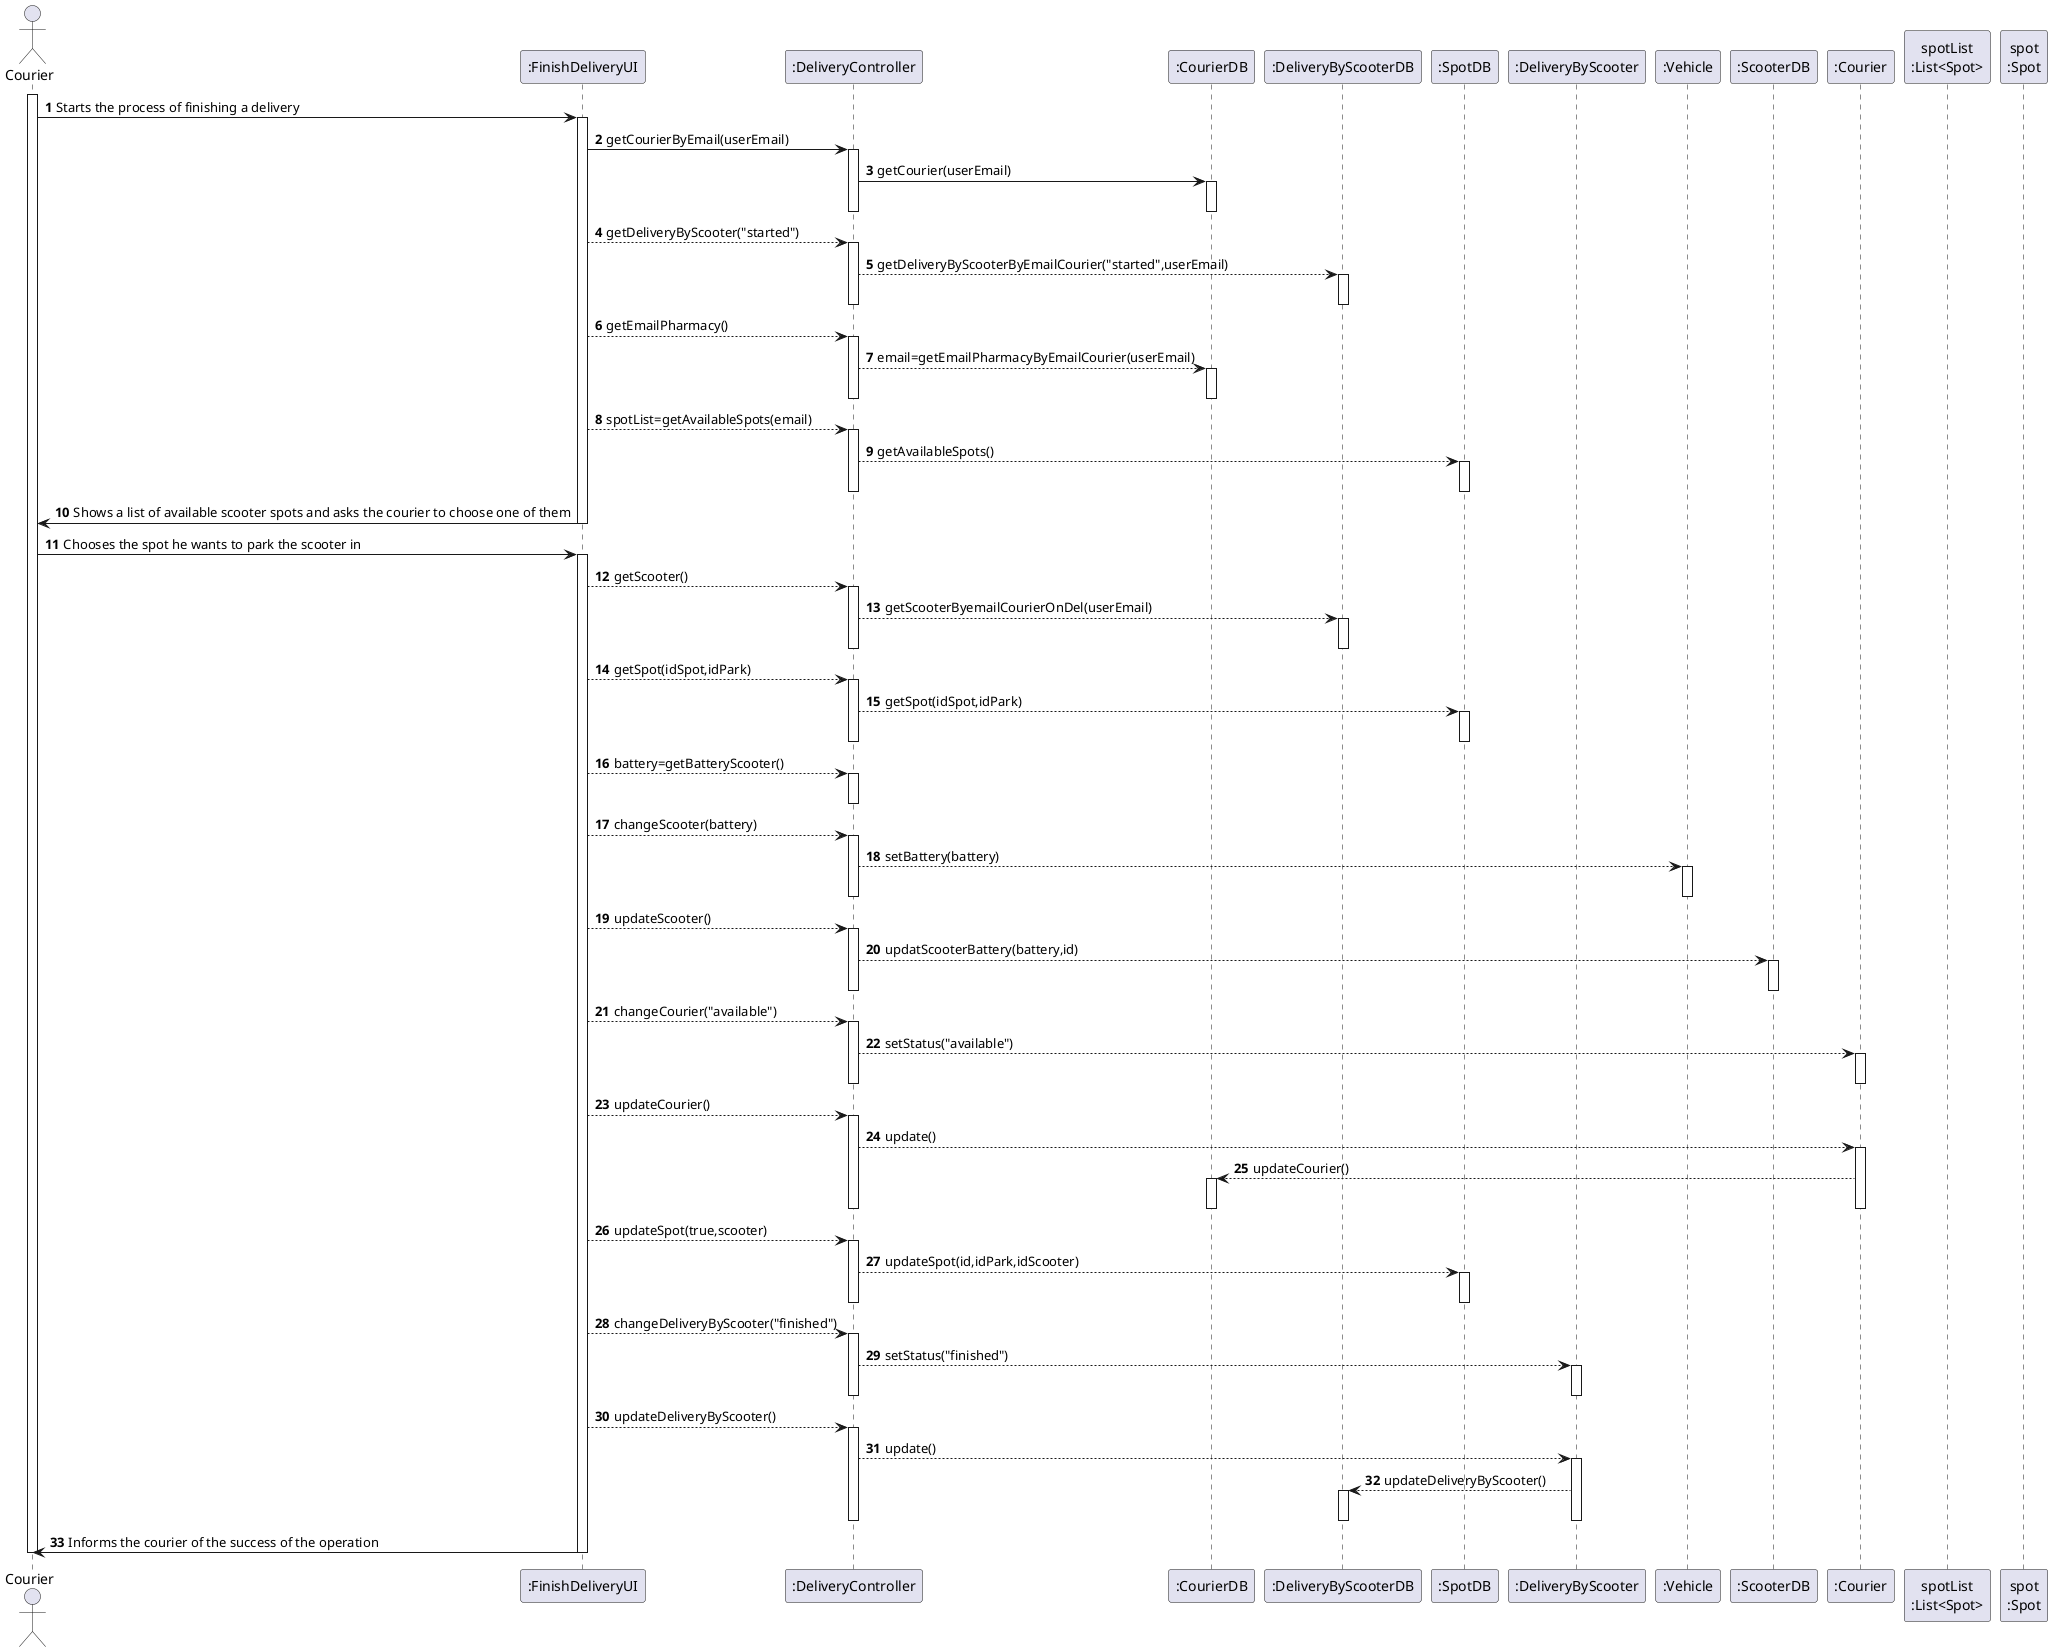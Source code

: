 @startuml
autonumber
'hide footbox
actor "Courier" as COU

participant ":FinishDeliveryUI" as UI
participant ":DeliveryController" as CTRL
participant ":CourierDB" as CDB
participant ":DeliveryByScooterDB" as DSCOODB
participant ":SpotDB" as SPOTDB
participant ":DeliveryByScooter" as DSCOO
participant ":Vehicle" as VE
participant ":ScooterDB"  as SDB
participant ":Courier" as COURIER
participant "spotList\n:List<Spot>" as LIST
participant "spot\n:Spot" as SPOT

activate COU
COU -> UI : Starts the process of finishing a delivery
activate UI

UI -> CTRL : getCourierByEmail(userEmail)
activate CTRL

CTRL -> CDB: getCourier(userEmail)
activate CDB
deactivate CDB

deactivate CTRL

UI --> CTRL : getDeliveryByScooter("started")
activate CTRL

CTRL --> DSCOODB :getDeliveryByScooterByEmailCourier("started",userEmail)
activate DSCOODB
deactivate DSCOODB

deactivate CTRL

UI --> CTRL : getEmailPharmacy()
activate CTRL

CTRL --> CDB : email=getEmailPharmacyByEmailCourier(userEmail)
activate CDB
deactivate CDB

deactivate CTRL

UI --> CTRL : spotList=getAvailableSpots(email)
activate CTRL

CTRL -->SPOTDB : getAvailableSpots()
activate SPOTDB
deactivate SPOTDB

deactivate CTRL

UI -> COU : Shows a list of available scooter spots and asks the courier to choose one of them
deactivate UI

COU -> UI : Chooses the spot he wants to park the scooter in
activate UI


UI --> CTRL : getScooter()
activate CTRL

CTRL --> DSCOODB : getScooterByemailCourierOnDel(userEmail)
activate DSCOODB
deactivate DSCOODB

deactivate CTRL

UI --> CTRL : getSpot(idSpot,idPark)
activate CTRL

CTRL --> SPOTDB : getSpot(idSpot,idPark)
activate SPOTDB
deactivate SPOTDB

deactivate CTRL

UI --> CTRL : battery=getBatteryScooter()
activate CTRL
deactivate CTRL

UI --> CTRL : changeScooter(battery)
activate CTRL

CTRL --> VE : setBattery(battery)
activate VE
deactivate VE

deactivate CTRL

UI --> CTRL : updateScooter()
activate CTRL

CTRL --> SDB : updatScooterBattery(battery,id)
activate SDB
deactivate SDB

deactivate CTRL

UI --> CTRL : changeCourier("available")
activate CTRL

CTRL --> COURIER : setStatus("available")
activate COURIER
deactivate COURIER

deactivate CTRL

UI --> CTRL : updateCourier()
activate CTRL

CTRL --> COURIER : update()
activate COURIER

COURIER --> CDB : updateCourier()
activate CDB
deactivate CDB

deactivate COURIER

deactivate CTRL

UI --> CTRL : updateSpot(true,scooter)
activate CTRL

CTRL --> SPOTDB: updateSpot(id,idPark,idScooter)
activate SPOTDB
deactivate SPOTDB

deactivate CTRL

UI --> CTRL : changeDeliveryByScooter("finished")
activate CTRL

CTRL --> DSCOO : setStatus("finished")
activate DSCOO
deactivate DSCOO

deactivate CTRL

UI --> CTRL : updateDeliveryByScooter()
activate CTRL

CTRL --> DSCOO : update()
activate DSCOO

DSCOO --> DSCOODB : updateDeliveryByScooter()
activate DSCOODB
deactivate DSCOODB

deactivate DSCOO

deactivate CTRL


UI -> COU : Informs the courier of the success of the operation

deactivate UI
deactivate COU


@enduml
